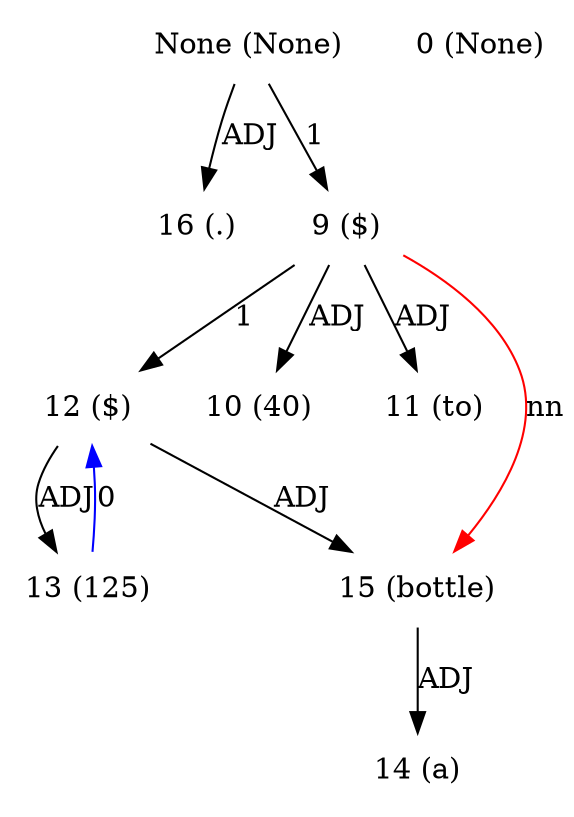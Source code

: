digraph G{
edge [dir=forward]
node [shape=plaintext]

None [label="None (None)"]
None -> 16 [label="ADJ"]
None [label="None (None)"]
None -> 9 [label="1"]
0 [label="0 (None)"]
9 [label="9 ($)"]
9 -> 12 [label="1"]
9 -> 10 [label="ADJ"]
9 -> 11 [label="ADJ"]
10 [label="10 (40)"]
11 [label="11 (to)"]
12 [label="12 ($)"]
12 -> 13 [label="ADJ"]
12 -> 15 [label="ADJ"]
13 [label="13 (125)"]
13 -> 12 [label="0", color="blue"]
14 [label="14 (a)"]
15 [label="15 (bottle)"]
15 -> 14 [label="ADJ"]
9 -> 15 [label="nn", color="red"]
16 [label="16 (.)"]
}
